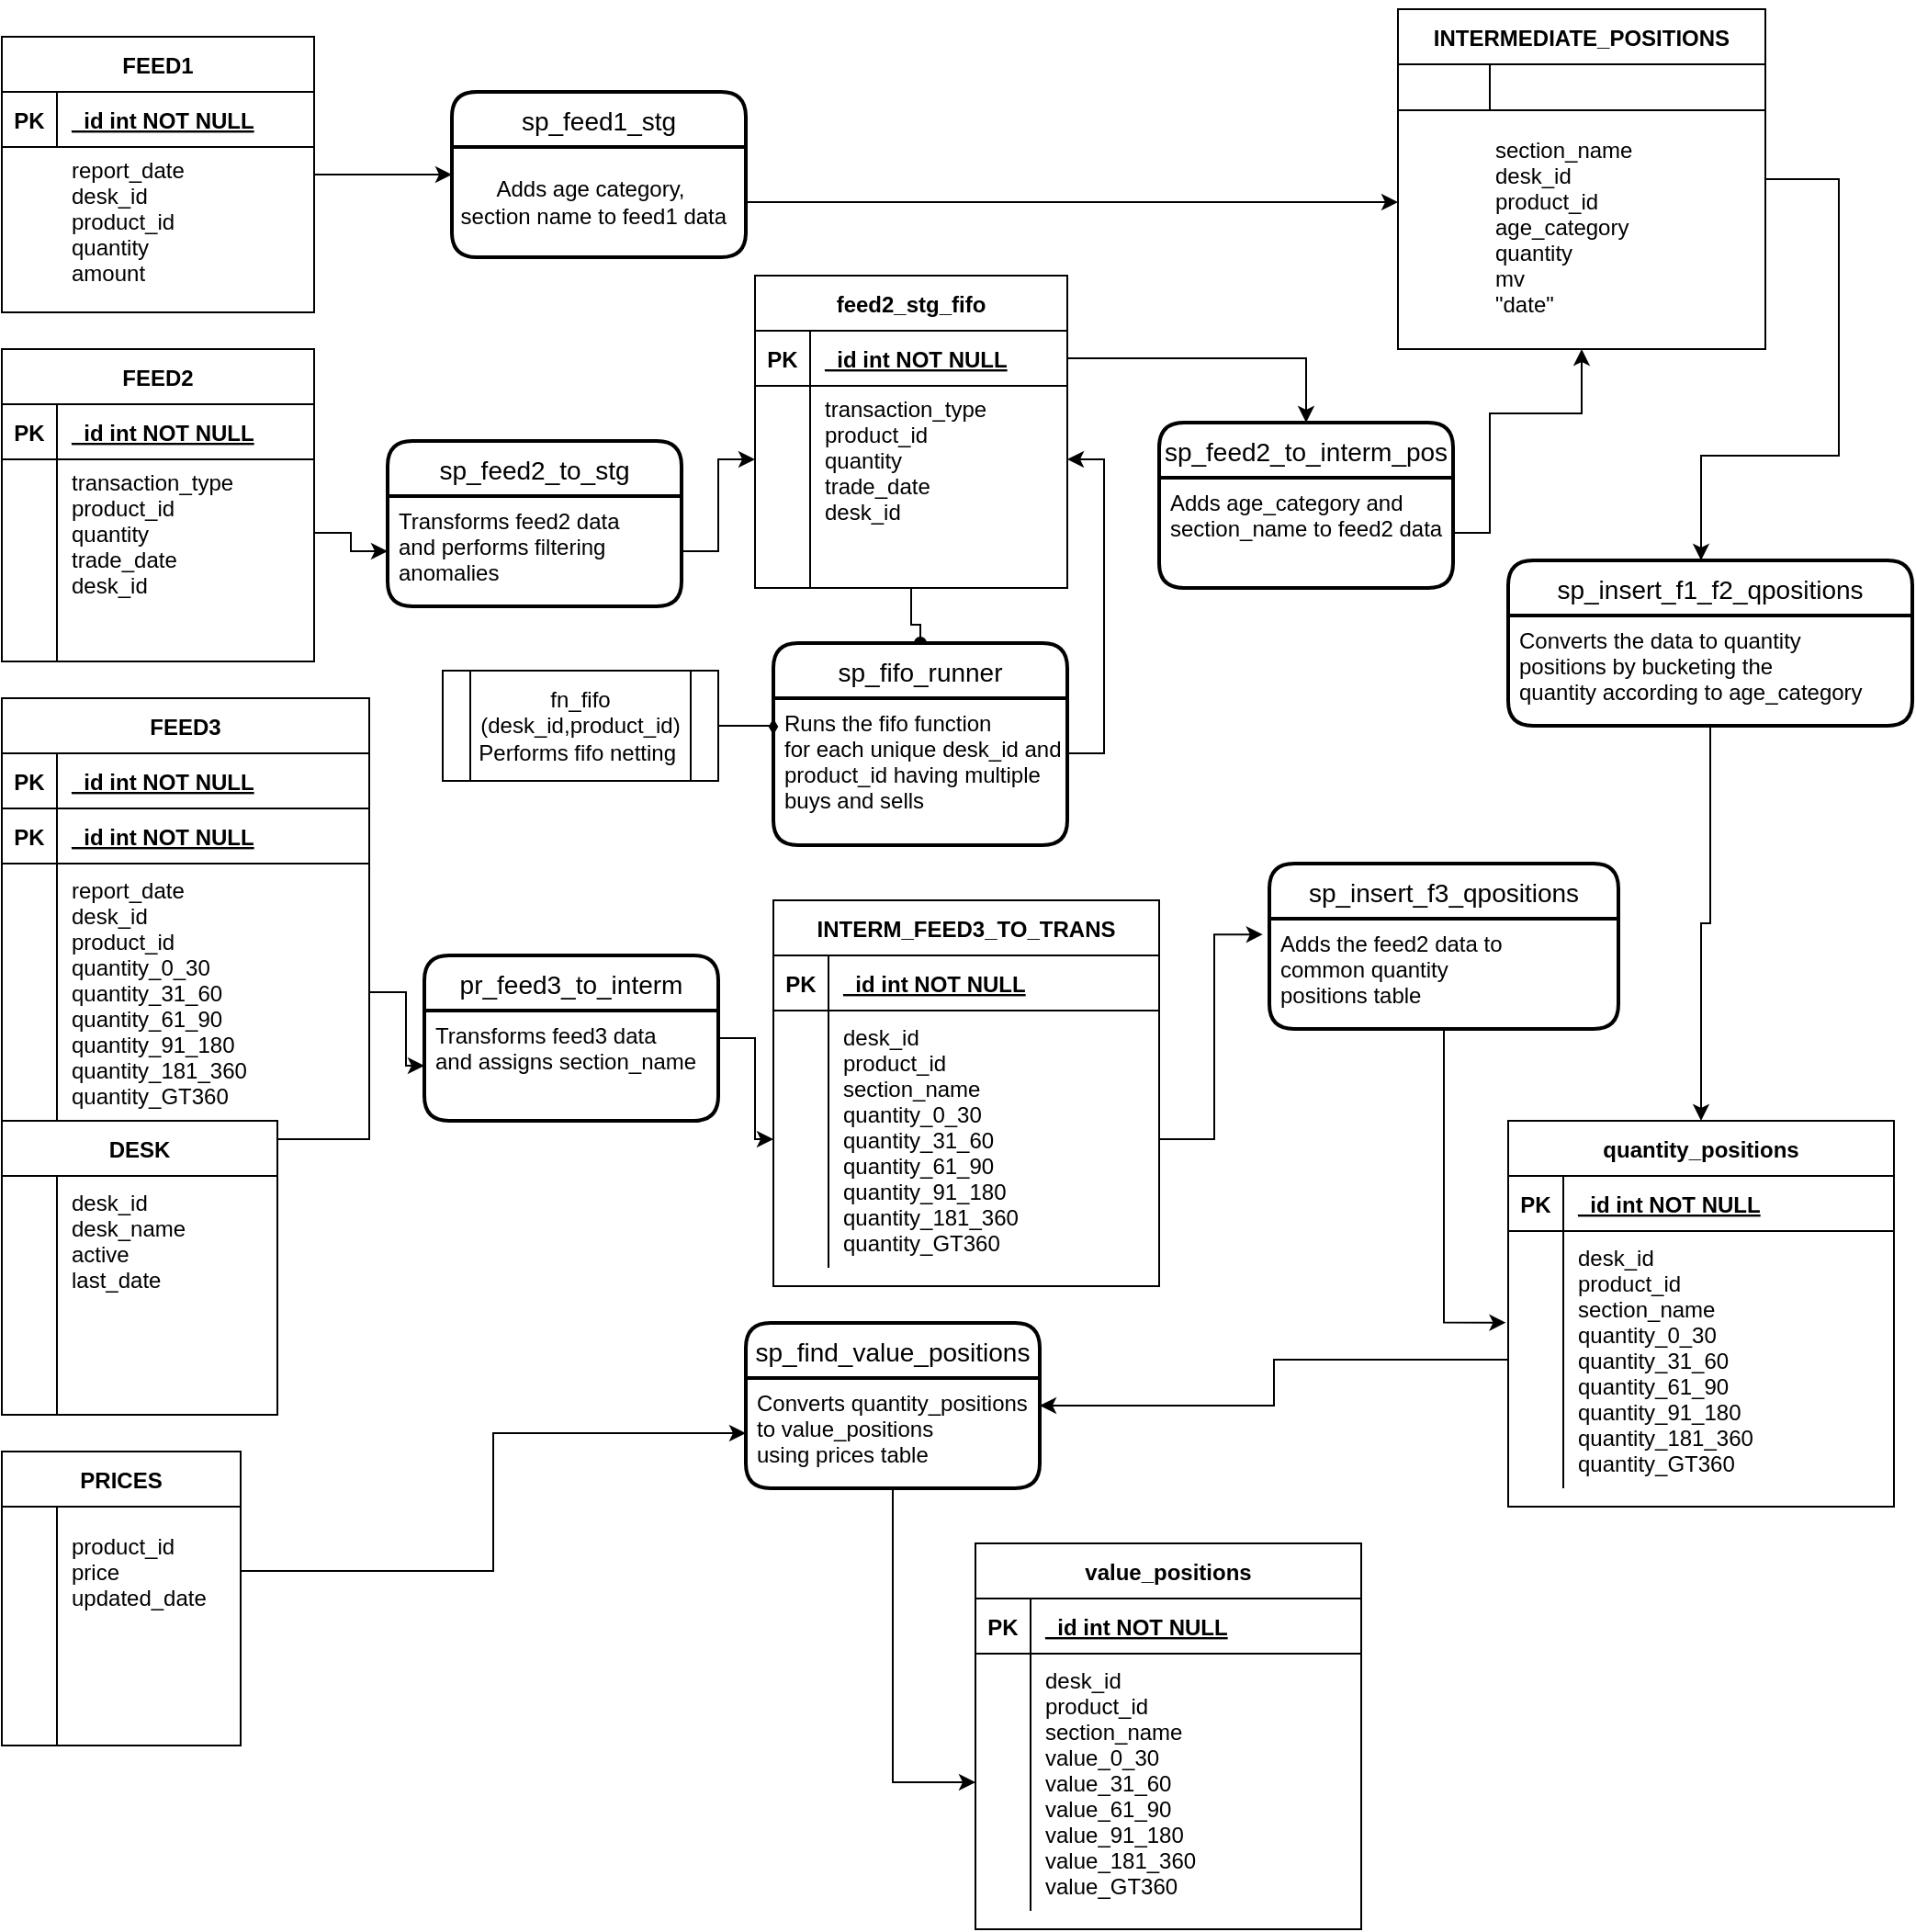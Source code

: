 <mxfile version="13.9.9" type="device"><diagram id="R2lEEEUBdFMjLlhIrx00" name="Page-1"><mxGraphModel dx="2016" dy="964" grid="1" gridSize="10" guides="1" tooltips="1" connect="1" arrows="1" fold="1" page="1" pageScale="1" pageWidth="850" pageHeight="1100" math="0" shadow="0" extFonts="Permanent Marker^https://fonts.googleapis.com/css?family=Permanent+Marker"><root><mxCell id="0"/><mxCell id="1" parent="0"/><mxCell id="C-vyLk0tnHw3VtMMgP7b-2" value="FEED2" style="shape=table;startSize=30;container=1;collapsible=1;childLayout=tableLayout;fixedRows=1;rowLines=0;fontStyle=1;align=center;resizeLast=1;" parent="1" vertex="1"><mxGeometry x="20" y="190" width="170" height="170" as="geometry"/></mxCell><mxCell id="C-vyLk0tnHw3VtMMgP7b-3" value="" style="shape=partialRectangle;collapsible=0;dropTarget=0;pointerEvents=0;fillColor=none;points=[[0,0.5],[1,0.5]];portConstraint=eastwest;top=0;left=0;right=0;bottom=1;" parent="C-vyLk0tnHw3VtMMgP7b-2" vertex="1"><mxGeometry y="30" width="170" height="30" as="geometry"/></mxCell><mxCell id="C-vyLk0tnHw3VtMMgP7b-4" value="PK" style="shape=partialRectangle;overflow=hidden;connectable=0;fillColor=none;top=0;left=0;bottom=0;right=0;fontStyle=1;" parent="C-vyLk0tnHw3VtMMgP7b-3" vertex="1"><mxGeometry width="30" height="30" as="geometry"/></mxCell><mxCell id="C-vyLk0tnHw3VtMMgP7b-5" value="_id int NOT NULL " style="shape=partialRectangle;overflow=hidden;connectable=0;fillColor=none;top=0;left=0;bottom=0;right=0;align=left;spacingLeft=6;fontStyle=5;" parent="C-vyLk0tnHw3VtMMgP7b-3" vertex="1"><mxGeometry x="30" width="140" height="30" as="geometry"/></mxCell><mxCell id="C-vyLk0tnHw3VtMMgP7b-6" value="" style="shape=partialRectangle;collapsible=0;dropTarget=0;pointerEvents=0;fillColor=none;points=[[0,0.5],[1,0.5]];portConstraint=eastwest;top=0;left=0;right=0;bottom=0;" parent="C-vyLk0tnHw3VtMMgP7b-2" vertex="1"><mxGeometry y="60" width="170" height="80" as="geometry"/></mxCell><mxCell id="C-vyLk0tnHw3VtMMgP7b-7" value="" style="shape=partialRectangle;overflow=hidden;connectable=0;fillColor=none;top=0;left=0;bottom=0;right=0;" parent="C-vyLk0tnHw3VtMMgP7b-6" vertex="1"><mxGeometry width="30" height="80" as="geometry"/></mxCell><mxCell id="C-vyLk0tnHw3VtMMgP7b-8" value="transaction_type&#10;product_id&#10;quantity&#10;trade_date&#10;desk_id" style="shape=partialRectangle;overflow=hidden;connectable=0;fillColor=none;top=0;left=0;bottom=0;right=0;align=left;spacingLeft=6;" parent="C-vyLk0tnHw3VtMMgP7b-6" vertex="1"><mxGeometry x="30" width="140" height="80" as="geometry"/></mxCell><mxCell id="C-vyLk0tnHw3VtMMgP7b-9" value="" style="shape=partialRectangle;collapsible=0;dropTarget=0;pointerEvents=0;fillColor=none;points=[[0,0.5],[1,0.5]];portConstraint=eastwest;top=0;left=0;right=0;bottom=0;" parent="C-vyLk0tnHw3VtMMgP7b-2" vertex="1"><mxGeometry y="140" width="170" height="30" as="geometry"/></mxCell><mxCell id="C-vyLk0tnHw3VtMMgP7b-10" value="" style="shape=partialRectangle;overflow=hidden;connectable=0;fillColor=none;top=0;left=0;bottom=0;right=0;" parent="C-vyLk0tnHw3VtMMgP7b-9" vertex="1"><mxGeometry width="30" height="30" as="geometry"/></mxCell><mxCell id="C-vyLk0tnHw3VtMMgP7b-11" value="" style="shape=partialRectangle;overflow=hidden;connectable=0;fillColor=none;top=0;left=0;bottom=0;right=0;align=left;spacingLeft=6;" parent="C-vyLk0tnHw3VtMMgP7b-9" vertex="1"><mxGeometry x="30" width="140" height="30" as="geometry"/></mxCell><mxCell id="C-vyLk0tnHw3VtMMgP7b-13" value="FEED3" style="shape=table;startSize=30;container=1;collapsible=1;childLayout=tableLayout;fixedRows=1;rowLines=0;fontStyle=1;align=center;resizeLast=1;" parent="1" vertex="1"><mxGeometry x="20" y="380" width="200" height="240" as="geometry"/></mxCell><mxCell id="J7aIdQ5cA8ZP-vuFUZke-1" value="" style="shape=partialRectangle;collapsible=0;dropTarget=0;pointerEvents=0;fillColor=none;points=[[0,0.5],[1,0.5]];portConstraint=eastwest;top=0;left=0;right=0;bottom=1;" parent="C-vyLk0tnHw3VtMMgP7b-13" vertex="1"><mxGeometry y="30" width="200" height="30" as="geometry"/></mxCell><mxCell id="J7aIdQ5cA8ZP-vuFUZke-2" value="PK" style="shape=partialRectangle;overflow=hidden;connectable=0;fillColor=none;top=0;left=0;bottom=0;right=0;fontStyle=1;" parent="J7aIdQ5cA8ZP-vuFUZke-1" vertex="1"><mxGeometry width="30" height="30" as="geometry"><mxRectangle width="30" height="30" as="alternateBounds"/></mxGeometry></mxCell><mxCell id="J7aIdQ5cA8ZP-vuFUZke-3" value="_id int NOT NULL " style="shape=partialRectangle;overflow=hidden;connectable=0;fillColor=none;top=0;left=0;bottom=0;right=0;align=left;spacingLeft=6;fontStyle=5;" parent="J7aIdQ5cA8ZP-vuFUZke-1" vertex="1"><mxGeometry x="30" width="170" height="30" as="geometry"><mxRectangle width="170" height="30" as="alternateBounds"/></mxGeometry></mxCell><mxCell id="C-vyLk0tnHw3VtMMgP7b-14" value="" style="shape=partialRectangle;collapsible=0;dropTarget=0;pointerEvents=0;fillColor=none;points=[[0,0.5],[1,0.5]];portConstraint=eastwest;top=0;left=0;right=0;bottom=1;" parent="C-vyLk0tnHw3VtMMgP7b-13" vertex="1"><mxGeometry y="60" width="200" height="30" as="geometry"/></mxCell><mxCell id="C-vyLk0tnHw3VtMMgP7b-15" value="PK" style="shape=partialRectangle;overflow=hidden;connectable=0;fillColor=none;top=0;left=0;bottom=0;right=0;fontStyle=1;" parent="C-vyLk0tnHw3VtMMgP7b-14" vertex="1"><mxGeometry width="30" height="30" as="geometry"><mxRectangle width="30" height="30" as="alternateBounds"/></mxGeometry></mxCell><mxCell id="C-vyLk0tnHw3VtMMgP7b-16" value="_id int NOT NULL " style="shape=partialRectangle;overflow=hidden;connectable=0;fillColor=none;top=0;left=0;bottom=0;right=0;align=left;spacingLeft=6;fontStyle=5;" parent="C-vyLk0tnHw3VtMMgP7b-14" vertex="1"><mxGeometry x="30" width="170" height="30" as="geometry"><mxRectangle width="170" height="30" as="alternateBounds"/></mxGeometry></mxCell><mxCell id="C-vyLk0tnHw3VtMMgP7b-20" value="" style="shape=partialRectangle;collapsible=0;dropTarget=0;pointerEvents=0;fillColor=none;points=[[0,0.5],[1,0.5]];portConstraint=eastwest;top=0;left=0;right=0;bottom=0;" parent="C-vyLk0tnHw3VtMMgP7b-13" vertex="1"><mxGeometry y="90" width="200" height="140" as="geometry"/></mxCell><mxCell id="C-vyLk0tnHw3VtMMgP7b-21" value="" style="shape=partialRectangle;overflow=hidden;connectable=0;fillColor=none;top=0;left=0;bottom=0;right=0;" parent="C-vyLk0tnHw3VtMMgP7b-20" vertex="1"><mxGeometry width="30" height="140" as="geometry"><mxRectangle width="30" height="140" as="alternateBounds"/></mxGeometry></mxCell><mxCell id="C-vyLk0tnHw3VtMMgP7b-22" value="report_date&#10;desk_id&#10;product_id&#10;quantity_0_30&#10;quantity_31_60&#10;quantity_61_90&#10;quantity_91_180&#10;quantity_181_360&#10;quantity_GT360" style="shape=partialRectangle;overflow=hidden;connectable=0;fillColor=none;top=0;left=0;bottom=0;right=0;align=left;spacingLeft=6;" parent="C-vyLk0tnHw3VtMMgP7b-20" vertex="1"><mxGeometry x="30" width="170" height="140" as="geometry"><mxRectangle width="170" height="140" as="alternateBounds"/></mxGeometry></mxCell><mxCell id="gbZbBAsgMMaGN-xjofeZ-3" value="DESK" style="shape=table;startSize=30;container=1;collapsible=1;childLayout=tableLayout;fixedRows=1;rowLines=0;fontStyle=1;align=center;resizeLast=1;" parent="1" vertex="1"><mxGeometry x="20" y="610" width="150" height="160" as="geometry"/></mxCell><mxCell id="gbZbBAsgMMaGN-xjofeZ-7" value="" style="shape=partialRectangle;collapsible=0;dropTarget=0;pointerEvents=0;fillColor=none;top=0;left=0;bottom=0;right=0;points=[[0,0.5],[1,0.5]];portConstraint=eastwest;" parent="gbZbBAsgMMaGN-xjofeZ-3" vertex="1"><mxGeometry y="30" width="150" height="70" as="geometry"/></mxCell><mxCell id="gbZbBAsgMMaGN-xjofeZ-8" value="" style="shape=partialRectangle;connectable=0;fillColor=none;top=0;left=0;bottom=0;right=0;editable=1;overflow=hidden;" parent="gbZbBAsgMMaGN-xjofeZ-7" vertex="1"><mxGeometry width="30" height="70" as="geometry"/></mxCell><mxCell id="gbZbBAsgMMaGN-xjofeZ-9" value="desk_id&#10;desk_name&#10;active&#10;last_date" style="shape=partialRectangle;connectable=0;fillColor=none;top=0;left=0;bottom=0;right=0;align=left;spacingLeft=6;overflow=hidden;" parent="gbZbBAsgMMaGN-xjofeZ-7" vertex="1"><mxGeometry x="30" width="120" height="70" as="geometry"/></mxCell><mxCell id="gbZbBAsgMMaGN-xjofeZ-10" value="" style="shape=partialRectangle;collapsible=0;dropTarget=0;pointerEvents=0;fillColor=none;top=0;left=0;bottom=0;right=0;points=[[0,0.5],[1,0.5]];portConstraint=eastwest;" parent="gbZbBAsgMMaGN-xjofeZ-3" vertex="1"><mxGeometry y="100" width="150" height="30" as="geometry"/></mxCell><mxCell id="gbZbBAsgMMaGN-xjofeZ-11" value="" style="shape=partialRectangle;connectable=0;fillColor=none;top=0;left=0;bottom=0;right=0;editable=1;overflow=hidden;" parent="gbZbBAsgMMaGN-xjofeZ-10" vertex="1"><mxGeometry width="30" height="30" as="geometry"/></mxCell><mxCell id="gbZbBAsgMMaGN-xjofeZ-12" value="" style="shape=partialRectangle;connectable=0;fillColor=none;top=0;left=0;bottom=0;right=0;align=left;spacingLeft=6;overflow=hidden;" parent="gbZbBAsgMMaGN-xjofeZ-10" vertex="1"><mxGeometry x="30" width="120" height="30" as="geometry"/></mxCell><mxCell id="gbZbBAsgMMaGN-xjofeZ-13" value="" style="shape=partialRectangle;collapsible=0;dropTarget=0;pointerEvents=0;fillColor=none;top=0;left=0;bottom=0;right=0;points=[[0,0.5],[1,0.5]];portConstraint=eastwest;" parent="gbZbBAsgMMaGN-xjofeZ-3" vertex="1"><mxGeometry y="130" width="150" height="30" as="geometry"/></mxCell><mxCell id="gbZbBAsgMMaGN-xjofeZ-14" value="" style="shape=partialRectangle;connectable=0;fillColor=none;top=0;left=0;bottom=0;right=0;editable=1;overflow=hidden;" parent="gbZbBAsgMMaGN-xjofeZ-13" vertex="1"><mxGeometry width="30" height="30" as="geometry"/></mxCell><mxCell id="gbZbBAsgMMaGN-xjofeZ-15" value="" style="shape=partialRectangle;connectable=0;fillColor=none;top=0;left=0;bottom=0;right=0;align=left;spacingLeft=6;overflow=hidden;" parent="gbZbBAsgMMaGN-xjofeZ-13" vertex="1"><mxGeometry x="30" width="120" height="30" as="geometry"/></mxCell><mxCell id="gbZbBAsgMMaGN-xjofeZ-16" value="PRICES" style="shape=table;startSize=30;container=1;collapsible=1;childLayout=tableLayout;fixedRows=1;rowLines=0;fontStyle=1;align=center;resizeLast=1;" parent="1" vertex="1"><mxGeometry x="20" y="790" width="130" height="160" as="geometry"/></mxCell><mxCell id="gbZbBAsgMMaGN-xjofeZ-17" value="" style="shape=partialRectangle;collapsible=0;dropTarget=0;pointerEvents=0;fillColor=none;top=0;left=0;bottom=0;right=0;points=[[0,0.5],[1,0.5]];portConstraint=eastwest;" parent="gbZbBAsgMMaGN-xjofeZ-16" vertex="1"><mxGeometry y="30" width="130" height="70" as="geometry"/></mxCell><mxCell id="gbZbBAsgMMaGN-xjofeZ-18" value="" style="shape=partialRectangle;connectable=0;fillColor=none;top=0;left=0;bottom=0;right=0;editable=1;overflow=hidden;" parent="gbZbBAsgMMaGN-xjofeZ-17" vertex="1"><mxGeometry width="30" height="70" as="geometry"/></mxCell><mxCell id="gbZbBAsgMMaGN-xjofeZ-19" value="product_id&#10;price&#10;updated_date" style="shape=partialRectangle;connectable=0;fillColor=none;top=0;left=0;bottom=0;right=0;align=left;spacingLeft=6;overflow=hidden;" parent="gbZbBAsgMMaGN-xjofeZ-17" vertex="1"><mxGeometry x="30" width="100" height="70" as="geometry"/></mxCell><mxCell id="gbZbBAsgMMaGN-xjofeZ-20" value="" style="shape=partialRectangle;collapsible=0;dropTarget=0;pointerEvents=0;fillColor=none;top=0;left=0;bottom=0;right=0;points=[[0,0.5],[1,0.5]];portConstraint=eastwest;" parent="gbZbBAsgMMaGN-xjofeZ-16" vertex="1"><mxGeometry y="100" width="130" height="30" as="geometry"/></mxCell><mxCell id="gbZbBAsgMMaGN-xjofeZ-21" value="" style="shape=partialRectangle;connectable=0;fillColor=none;top=0;left=0;bottom=0;right=0;editable=1;overflow=hidden;" parent="gbZbBAsgMMaGN-xjofeZ-20" vertex="1"><mxGeometry width="30" height="30" as="geometry"/></mxCell><mxCell id="gbZbBAsgMMaGN-xjofeZ-22" value="" style="shape=partialRectangle;connectable=0;fillColor=none;top=0;left=0;bottom=0;right=0;align=left;spacingLeft=6;overflow=hidden;" parent="gbZbBAsgMMaGN-xjofeZ-20" vertex="1"><mxGeometry x="30" width="100" height="30" as="geometry"/></mxCell><mxCell id="gbZbBAsgMMaGN-xjofeZ-23" value="" style="shape=partialRectangle;collapsible=0;dropTarget=0;pointerEvents=0;fillColor=none;top=0;left=0;bottom=0;right=0;points=[[0,0.5],[1,0.5]];portConstraint=eastwest;" parent="gbZbBAsgMMaGN-xjofeZ-16" vertex="1"><mxGeometry y="130" width="130" height="30" as="geometry"/></mxCell><mxCell id="gbZbBAsgMMaGN-xjofeZ-24" value="" style="shape=partialRectangle;connectable=0;fillColor=none;top=0;left=0;bottom=0;right=0;editable=1;overflow=hidden;" parent="gbZbBAsgMMaGN-xjofeZ-23" vertex="1"><mxGeometry width="30" height="30" as="geometry"/></mxCell><mxCell id="gbZbBAsgMMaGN-xjofeZ-25" value="" style="shape=partialRectangle;connectable=0;fillColor=none;top=0;left=0;bottom=0;right=0;align=left;spacingLeft=6;overflow=hidden;" parent="gbZbBAsgMMaGN-xjofeZ-23" vertex="1"><mxGeometry x="30" width="100" height="30" as="geometry"/></mxCell><mxCell id="gbZbBAsgMMaGN-xjofeZ-76" value="" style="group" parent="1" vertex="1" connectable="0"><mxGeometry x="20" y="20" width="170" height="150" as="geometry"/></mxCell><mxCell id="C-vyLk0tnHw3VtMMgP7b-23" value="FEED1" style="shape=table;startSize=30;container=1;collapsible=1;childLayout=tableLayout;fixedRows=1;rowLines=0;fontStyle=1;align=center;resizeLast=1;" parent="gbZbBAsgMMaGN-xjofeZ-76" vertex="1"><mxGeometry width="170" height="150" as="geometry"/></mxCell><mxCell id="C-vyLk0tnHw3VtMMgP7b-24" value="" style="shape=partialRectangle;collapsible=0;dropTarget=0;pointerEvents=0;fillColor=none;points=[[0,0.5],[1,0.5]];portConstraint=eastwest;top=0;left=0;right=0;bottom=1;" parent="C-vyLk0tnHw3VtMMgP7b-23" vertex="1"><mxGeometry y="30" width="170" height="30" as="geometry"/></mxCell><mxCell id="C-vyLk0tnHw3VtMMgP7b-25" value="PK" style="shape=partialRectangle;overflow=hidden;connectable=0;fillColor=none;top=0;left=0;bottom=0;right=0;fontStyle=1;" parent="C-vyLk0tnHw3VtMMgP7b-24" vertex="1"><mxGeometry width="30" height="30" as="geometry"/></mxCell><mxCell id="C-vyLk0tnHw3VtMMgP7b-26" value="_id int NOT NULL " style="shape=partialRectangle;overflow=hidden;connectable=0;fillColor=none;top=0;left=0;bottom=0;right=0;align=left;spacingLeft=6;fontStyle=5;" parent="C-vyLk0tnHw3VtMMgP7b-24" vertex="1"><mxGeometry x="30" width="140" height="30" as="geometry"/></mxCell><mxCell id="gbZbBAsgMMaGN-xjofeZ-1" value="report_date&#10;desk_id&#10;product_id&#10;quantity&#10;amount" style="shape=partialRectangle;overflow=hidden;connectable=0;fillColor=none;top=0;left=0;bottom=0;right=0;align=left;spacingLeft=6;" parent="gbZbBAsgMMaGN-xjofeZ-76" vertex="1"><mxGeometry x="30" y="60" width="140" height="80" as="geometry"/></mxCell><mxCell id="gbZbBAsgMMaGN-xjofeZ-82" value="sp_feed1_stg" style="swimlane;childLayout=stackLayout;horizontal=1;startSize=30;horizontalStack=0;rounded=1;fontSize=14;fontStyle=0;strokeWidth=2;resizeParent=0;resizeLast=1;shadow=0;dashed=0;align=center;fillColor=#FFFFFF;gradientColor=#ffffff;" parent="1" vertex="1"><mxGeometry x="265" y="50" width="160" height="90" as="geometry"/></mxCell><mxCell id="gbZbBAsgMMaGN-xjofeZ-95" style="edgeStyle=orthogonalEdgeStyle;rounded=0;orthogonalLoop=1;jettySize=auto;html=1;entryX=0;entryY=0.5;entryDx=0;entryDy=0;" parent="1" source="gbZbBAsgMMaGN-xjofeZ-90" target="gbZbBAsgMMaGN-xjofeZ-111" edge="1"><mxGeometry relative="1" as="geometry"><mxPoint x="443.382" y="657.647" as="targetPoint"/></mxGeometry></mxCell><mxCell id="gbZbBAsgMMaGN-xjofeZ-90" value="pr_feed3_to_interm" style="swimlane;childLayout=stackLayout;horizontal=1;startSize=30;horizontalStack=0;rounded=1;fontSize=14;fontStyle=0;strokeWidth=2;resizeParent=0;resizeLast=1;shadow=0;dashed=0;align=center;fillColor=#FFFFFF;gradientColor=#ffffff;" parent="1" vertex="1"><mxGeometry x="250" y="520" width="160" height="90" as="geometry"/></mxCell><mxCell id="gbZbBAsgMMaGN-xjofeZ-91" value="Transforms feed3 data &#10;and assigns section_name" style="align=left;strokeColor=none;fillColor=none;spacingLeft=4;fontSize=12;verticalAlign=top;resizable=0;rotatable=0;part=1;" parent="gbZbBAsgMMaGN-xjofeZ-90" vertex="1"><mxGeometry y="30" width="160" height="60" as="geometry"/></mxCell><mxCell id="gbZbBAsgMMaGN-xjofeZ-94" style="edgeStyle=orthogonalEdgeStyle;rounded=0;orthogonalLoop=1;jettySize=auto;html=1;entryX=0;entryY=0.5;entryDx=0;entryDy=0;" parent="1" source="C-vyLk0tnHw3VtMMgP7b-20" target="gbZbBAsgMMaGN-xjofeZ-91" edge="1"><mxGeometry relative="1" as="geometry"/></mxCell><mxCell id="gbZbBAsgMMaGN-xjofeZ-107" value="INTERM_FEED3_TO_TRANS" style="shape=table;startSize=30;container=1;collapsible=1;childLayout=tableLayout;fixedRows=1;rowLines=0;fontStyle=1;align=center;resizeLast=1;" parent="1" vertex="1"><mxGeometry x="440" y="490" width="210" height="210" as="geometry"/></mxCell><mxCell id="gbZbBAsgMMaGN-xjofeZ-108" value="" style="shape=partialRectangle;collapsible=0;dropTarget=0;pointerEvents=0;fillColor=none;points=[[0,0.5],[1,0.5]];portConstraint=eastwest;top=0;left=0;right=0;bottom=1;" parent="gbZbBAsgMMaGN-xjofeZ-107" vertex="1"><mxGeometry y="30" width="210" height="30" as="geometry"/></mxCell><mxCell id="gbZbBAsgMMaGN-xjofeZ-109" value="PK" style="shape=partialRectangle;overflow=hidden;connectable=0;fillColor=none;top=0;left=0;bottom=0;right=0;fontStyle=1;" parent="gbZbBAsgMMaGN-xjofeZ-108" vertex="1"><mxGeometry width="30" height="30" as="geometry"><mxRectangle width="30" height="30" as="alternateBounds"/></mxGeometry></mxCell><mxCell id="gbZbBAsgMMaGN-xjofeZ-110" value="_id int NOT NULL " style="shape=partialRectangle;overflow=hidden;connectable=0;fillColor=none;top=0;left=0;bottom=0;right=0;align=left;spacingLeft=6;fontStyle=5;" parent="gbZbBAsgMMaGN-xjofeZ-108" vertex="1"><mxGeometry x="30" width="180" height="30" as="geometry"><mxRectangle width="180" height="30" as="alternateBounds"/></mxGeometry></mxCell><mxCell id="gbZbBAsgMMaGN-xjofeZ-111" value="" style="shape=partialRectangle;collapsible=0;dropTarget=0;pointerEvents=0;fillColor=none;points=[[0,0.5],[1,0.5]];portConstraint=eastwest;top=0;left=0;right=0;bottom=0;" parent="gbZbBAsgMMaGN-xjofeZ-107" vertex="1"><mxGeometry y="60" width="210" height="140" as="geometry"/></mxCell><mxCell id="gbZbBAsgMMaGN-xjofeZ-112" value="" style="shape=partialRectangle;overflow=hidden;connectable=0;fillColor=none;top=0;left=0;bottom=0;right=0;" parent="gbZbBAsgMMaGN-xjofeZ-111" vertex="1"><mxGeometry width="30" height="140" as="geometry"><mxRectangle width="30" height="140" as="alternateBounds"/></mxGeometry></mxCell><mxCell id="gbZbBAsgMMaGN-xjofeZ-113" value="desk_id&#10;product_id&#10;section_name&#10;quantity_0_30&#10;quantity_31_60&#10;quantity_61_90&#10;quantity_91_180&#10;quantity_181_360&#10;quantity_GT360" style="shape=partialRectangle;overflow=hidden;connectable=0;fillColor=none;top=0;left=0;bottom=0;right=0;align=left;spacingLeft=6;" parent="gbZbBAsgMMaGN-xjofeZ-111" vertex="1"><mxGeometry x="30" width="180" height="140" as="geometry"><mxRectangle width="180" height="140" as="alternateBounds"/></mxGeometry></mxCell><mxCell id="gbZbBAsgMMaGN-xjofeZ-114" style="edgeStyle=orthogonalEdgeStyle;rounded=0;orthogonalLoop=1;jettySize=auto;html=1;entryX=0;entryY=0.25;entryDx=0;entryDy=0;" parent="1" source="C-vyLk0tnHw3VtMMgP7b-23" edge="1"><mxGeometry relative="1" as="geometry"><mxPoint x="265" y="95" as="targetPoint"/></mxGeometry></mxCell><mxCell id="gbZbBAsgMMaGN-xjofeZ-116" value="" style="group" parent="1" vertex="1" connectable="0"><mxGeometry x="775" width="210" height="210" as="geometry"/></mxCell><mxCell id="gbZbBAsgMMaGN-xjofeZ-75" value="" style="group" parent="gbZbBAsgMMaGN-xjofeZ-116" vertex="1" connectable="0"><mxGeometry x="10" y="2.8" width="200" height="207.2" as="geometry"/></mxCell><mxCell id="gbZbBAsgMMaGN-xjofeZ-61" value="section_name &#10; desk_id  &#10; product_id &#10; age_category &#10; quantity &#10; mv &#10; &quot;date&quot;" style="shape=partialRectangle;overflow=hidden;connectable=0;fillColor=none;top=0;left=0;bottom=0;right=0;align=left;spacingLeft=6;" parent="gbZbBAsgMMaGN-xjofeZ-75" vertex="1"><mxGeometry x="39.999" y="58.8" width="152.381" height="123.2" as="geometry"/></mxCell><mxCell id="gbZbBAsgMMaGN-xjofeZ-178" value="sp_feed2_to_stg" style="swimlane;childLayout=stackLayout;horizontal=1;startSize=30;horizontalStack=0;rounded=1;fontSize=14;fontStyle=0;strokeWidth=2;resizeParent=0;resizeLast=1;shadow=0;dashed=0;align=center;fillColor=#FFFFFF;gradientColor=#ffffff;" parent="1" vertex="1"><mxGeometry x="230" y="240" width="160" height="90" as="geometry"/></mxCell><mxCell id="gbZbBAsgMMaGN-xjofeZ-179" value="Transforms feed2 data &#10;and performs filtering &#10;anomalies" style="align=left;strokeColor=none;fillColor=none;spacingLeft=4;fontSize=12;verticalAlign=top;resizable=0;rotatable=0;part=1;" parent="gbZbBAsgMMaGN-xjofeZ-178" vertex="1"><mxGeometry y="30" width="160" height="60" as="geometry"/></mxCell><mxCell id="NHR2_1bP5ERMk12ccRkd-1" style="edgeStyle=orthogonalEdgeStyle;rounded=0;orthogonalLoop=1;jettySize=auto;html=1;" parent="1" source="C-vyLk0tnHw3VtMMgP7b-6" target="gbZbBAsgMMaGN-xjofeZ-179" edge="1"><mxGeometry relative="1" as="geometry"/></mxCell><mxCell id="NHR2_1bP5ERMk12ccRkd-21" style="edgeStyle=orthogonalEdgeStyle;rounded=0;orthogonalLoop=1;jettySize=auto;html=1;endArrow=oval;endFill=1;" parent="1" source="NHR2_1bP5ERMk12ccRkd-2" target="NHR2_1bP5ERMk12ccRkd-16" edge="1"><mxGeometry relative="1" as="geometry"/></mxCell><mxCell id="NHR2_1bP5ERMk12ccRkd-2" value="feed2_stg_fifo" style="shape=table;startSize=30;container=1;collapsible=1;childLayout=tableLayout;fixedRows=1;rowLines=0;fontStyle=1;align=center;resizeLast=1;" parent="1" vertex="1"><mxGeometry x="430" y="150" width="170" height="170" as="geometry"/></mxCell><mxCell id="NHR2_1bP5ERMk12ccRkd-3" value="" style="shape=partialRectangle;collapsible=0;dropTarget=0;pointerEvents=0;fillColor=none;points=[[0,0.5],[1,0.5]];portConstraint=eastwest;top=0;left=0;right=0;bottom=1;" parent="NHR2_1bP5ERMk12ccRkd-2" vertex="1"><mxGeometry y="30" width="170" height="30" as="geometry"/></mxCell><mxCell id="NHR2_1bP5ERMk12ccRkd-4" value="PK" style="shape=partialRectangle;overflow=hidden;connectable=0;fillColor=none;top=0;left=0;bottom=0;right=0;fontStyle=1;" parent="NHR2_1bP5ERMk12ccRkd-3" vertex="1"><mxGeometry width="30" height="30" as="geometry"><mxRectangle width="30" height="30" as="alternateBounds"/></mxGeometry></mxCell><mxCell id="NHR2_1bP5ERMk12ccRkd-5" value="_id int NOT NULL " style="shape=partialRectangle;overflow=hidden;connectable=0;fillColor=none;top=0;left=0;bottom=0;right=0;align=left;spacingLeft=6;fontStyle=5;" parent="NHR2_1bP5ERMk12ccRkd-3" vertex="1"><mxGeometry x="30" width="140" height="30" as="geometry"><mxRectangle width="140" height="30" as="alternateBounds"/></mxGeometry></mxCell><mxCell id="NHR2_1bP5ERMk12ccRkd-6" value="" style="shape=partialRectangle;collapsible=0;dropTarget=0;pointerEvents=0;fillColor=none;points=[[0,0.5],[1,0.5]];portConstraint=eastwest;top=0;left=0;right=0;bottom=0;" parent="NHR2_1bP5ERMk12ccRkd-2" vertex="1"><mxGeometry y="60" width="170" height="80" as="geometry"/></mxCell><mxCell id="NHR2_1bP5ERMk12ccRkd-7" value="" style="shape=partialRectangle;overflow=hidden;connectable=0;fillColor=none;top=0;left=0;bottom=0;right=0;" parent="NHR2_1bP5ERMk12ccRkd-6" vertex="1"><mxGeometry width="30" height="80" as="geometry"><mxRectangle width="30" height="80" as="alternateBounds"/></mxGeometry></mxCell><mxCell id="NHR2_1bP5ERMk12ccRkd-8" value="transaction_type&#10;product_id&#10;quantity&#10;trade_date&#10;desk_id" style="shape=partialRectangle;overflow=hidden;connectable=0;fillColor=none;top=0;left=0;bottom=0;right=0;align=left;spacingLeft=6;" parent="NHR2_1bP5ERMk12ccRkd-6" vertex="1"><mxGeometry x="30" width="140" height="80" as="geometry"><mxRectangle width="140" height="80" as="alternateBounds"/></mxGeometry></mxCell><mxCell id="NHR2_1bP5ERMk12ccRkd-9" value="" style="shape=partialRectangle;collapsible=0;dropTarget=0;pointerEvents=0;fillColor=none;points=[[0,0.5],[1,0.5]];portConstraint=eastwest;top=0;left=0;right=0;bottom=0;" parent="NHR2_1bP5ERMk12ccRkd-2" vertex="1"><mxGeometry y="140" width="170" height="30" as="geometry"/></mxCell><mxCell id="NHR2_1bP5ERMk12ccRkd-10" value="" style="shape=partialRectangle;overflow=hidden;connectable=0;fillColor=none;top=0;left=0;bottom=0;right=0;" parent="NHR2_1bP5ERMk12ccRkd-9" vertex="1"><mxGeometry width="30" height="30" as="geometry"><mxRectangle width="30" height="30" as="alternateBounds"/></mxGeometry></mxCell><mxCell id="NHR2_1bP5ERMk12ccRkd-11" value="" style="shape=partialRectangle;overflow=hidden;connectable=0;fillColor=none;top=0;left=0;bottom=0;right=0;align=left;spacingLeft=6;" parent="NHR2_1bP5ERMk12ccRkd-9" vertex="1"><mxGeometry x="30" width="140" height="30" as="geometry"><mxRectangle width="140" height="30" as="alternateBounds"/></mxGeometry></mxCell><mxCell id="NHR2_1bP5ERMk12ccRkd-13" style="edgeStyle=orthogonalEdgeStyle;rounded=0;orthogonalLoop=1;jettySize=auto;html=1;" parent="1" source="gbZbBAsgMMaGN-xjofeZ-179" target="NHR2_1bP5ERMk12ccRkd-6" edge="1"><mxGeometry relative="1" as="geometry"/></mxCell><mxCell id="NHR2_1bP5ERMk12ccRkd-39" style="edgeStyle=orthogonalEdgeStyle;rounded=0;orthogonalLoop=1;jettySize=auto;html=1;" parent="1" source="gbZbBAsgMMaGN-xjofeZ-56" target="NHR2_1bP5ERMk12ccRkd-37" edge="1"><mxGeometry relative="1" as="geometry"><Array as="points"><mxPoint x="1020" y="98"/><mxPoint x="1020" y="248"/><mxPoint x="945" y="248"/></Array></mxGeometry></mxCell><mxCell id="gbZbBAsgMMaGN-xjofeZ-56" value="INTERMEDIATE_POSITIONS" style="shape=table;startSize=30;container=1;collapsible=1;childLayout=tableLayout;fixedRows=1;rowLines=0;fontStyle=1;align=center;resizeLast=1;" parent="1" vertex="1"><mxGeometry x="780" y="5" width="200" height="185" as="geometry"/></mxCell><mxCell id="gbZbBAsgMMaGN-xjofeZ-57" value="" style="shape=partialRectangle;collapsible=0;dropTarget=0;pointerEvents=0;fillColor=none;points=[[0,0.5],[1,0.5]];portConstraint=eastwest;top=0;left=0;right=0;bottom=1;" parent="gbZbBAsgMMaGN-xjofeZ-56" vertex="1"><mxGeometry y="30" width="200" height="25" as="geometry"/></mxCell><mxCell id="gbZbBAsgMMaGN-xjofeZ-58" value="" style="shape=partialRectangle;overflow=hidden;connectable=0;fillColor=none;top=0;left=0;bottom=0;right=0;fontStyle=1;" parent="gbZbBAsgMMaGN-xjofeZ-57" vertex="1"><mxGeometry width="50" height="25" as="geometry"><mxRectangle width="50" height="25" as="alternateBounds"/></mxGeometry></mxCell><mxCell id="gbZbBAsgMMaGN-xjofeZ-59" value="" style="shape=partialRectangle;overflow=hidden;connectable=0;fillColor=none;top=0;left=0;bottom=0;right=0;align=left;spacingLeft=6;fontStyle=5;" parent="gbZbBAsgMMaGN-xjofeZ-57" vertex="1"><mxGeometry x="50" width="150" height="25" as="geometry"><mxRectangle width="150" height="25" as="alternateBounds"/></mxGeometry></mxCell><mxCell id="NHR2_1bP5ERMk12ccRkd-14" style="edgeStyle=orthogonalEdgeStyle;rounded=0;orthogonalLoop=1;jettySize=auto;html=1;" parent="1" edge="1"><mxGeometry relative="1" as="geometry"><mxPoint x="780" y="110" as="targetPoint"/><mxPoint x="425" y="110" as="sourcePoint"/></mxGeometry></mxCell><mxCell id="NHR2_1bP5ERMk12ccRkd-16" value="sp_fifo_runner" style="swimlane;childLayout=stackLayout;horizontal=1;startSize=30;horizontalStack=0;rounded=1;fontSize=14;fontStyle=0;strokeWidth=2;resizeParent=0;resizeLast=1;shadow=0;dashed=0;align=center;fillColor=#FFFFFF;gradientColor=#ffffff;" parent="1" vertex="1"><mxGeometry x="440" y="350" width="160" height="110" as="geometry"/></mxCell><mxCell id="NHR2_1bP5ERMk12ccRkd-17" value="Runs the fifo function &#10;for each unique desk_id and &#10;product_id having multiple&#10;buys and sells" style="align=left;strokeColor=none;fillColor=none;spacingLeft=4;fontSize=12;verticalAlign=top;resizable=0;rotatable=0;part=1;" parent="NHR2_1bP5ERMk12ccRkd-16" vertex="1"><mxGeometry y="30" width="160" height="80" as="geometry"/></mxCell><mxCell id="NHR2_1bP5ERMk12ccRkd-22" style="edgeStyle=orthogonalEdgeStyle;rounded=0;orthogonalLoop=1;jettySize=auto;html=1;" parent="1" source="NHR2_1bP5ERMk12ccRkd-17" target="NHR2_1bP5ERMk12ccRkd-6" edge="1"><mxGeometry relative="1" as="geometry"><Array as="points"><mxPoint x="620" y="410"/><mxPoint x="620" y="250"/></Array></mxGeometry></mxCell><mxCell id="NHR2_1bP5ERMk12ccRkd-24" style="edgeStyle=orthogonalEdgeStyle;rounded=0;orthogonalLoop=1;jettySize=auto;html=1;exitX=1;exitY=0.5;exitDx=0;exitDy=0;entryX=0;entryY=0.25;entryDx=0;entryDy=0;endArrow=diamondThin;endFill=1;" parent="1" source="NHR2_1bP5ERMk12ccRkd-23" target="NHR2_1bP5ERMk12ccRkd-17" edge="1"><mxGeometry relative="1" as="geometry"/></mxCell><mxCell id="NHR2_1bP5ERMk12ccRkd-23" value="fn_fifo&lt;br style=&quot;--tw-border-spacing-x: 0; --tw-border-spacing-y: 0; --tw-translate-x: 0; --tw-translate-y: 0; --tw-rotate: 0; --tw-skew-x: 0; --tw-skew-y: 0; --tw-scale-x: 1; --tw-scale-y: 1; --tw-pan-x: ; --tw-pan-y: ; --tw-pinch-zoom: ; --tw-scroll-snap-strictness: proximity; --tw-ordinal: ; --tw-slashed-zero: ; --tw-numeric-figure: ; --tw-numeric-spacing: ; --tw-numeric-fraction: ; --tw-ring-inset: ; --tw-ring-offset-width: 0px; --tw-ring-offset-color: #fff; --tw-ring-color: rgb(59 130 246 / 0.5); --tw-ring-offset-shadow: 0 0 #0000; --tw-ring-shadow: 0 0 #0000; --tw-shadow: 0 0 #0000; --tw-shadow-colored: 0 0 #0000; --tw-blur: ; --tw-brightness: ; --tw-contrast: ; --tw-grayscale: ; --tw-hue-rotate: ; --tw-invert: ; --tw-saturate: ; --tw-sepia: ; --tw-drop-shadow: ; --tw-backdrop-blur: ; --tw-backdrop-brightness: ; --tw-backdrop-contrast: ; --tw-backdrop-grayscale: ; --tw-backdrop-hue-rotate: ; --tw-backdrop-invert: ; --tw-backdrop-opacity: ; --tw-backdrop-saturate: ; --tw-backdrop-sepia: ; border-color: var(--border-color);&quot;&gt;(desk_id,product_id)&lt;br&gt;Performs fifo netting&amp;nbsp;" style="shape=process;whiteSpace=wrap;html=1;backgroundOutline=1;" parent="1" vertex="1"><mxGeometry x="260" y="365" width="150" height="60" as="geometry"/></mxCell><mxCell id="NHR2_1bP5ERMk12ccRkd-25" value="sp_feed2_to_interm_pos" style="swimlane;childLayout=stackLayout;horizontal=1;startSize=30;horizontalStack=0;rounded=1;fontSize=14;fontStyle=0;strokeWidth=2;resizeParent=0;resizeLast=1;shadow=0;dashed=0;align=center;fillColor=#FFFFFF;gradientColor=#ffffff;" parent="1" vertex="1"><mxGeometry x="650" y="230" width="160" height="90" as="geometry"/></mxCell><mxCell id="NHR2_1bP5ERMk12ccRkd-26" value="Adds age_category and &#10;section_name to feed2 data" style="align=left;strokeColor=none;fillColor=none;spacingLeft=4;fontSize=12;verticalAlign=top;resizable=0;rotatable=0;part=1;" parent="NHR2_1bP5ERMk12ccRkd-25" vertex="1"><mxGeometry y="30" width="160" height="60" as="geometry"/></mxCell><mxCell id="NHR2_1bP5ERMk12ccRkd-27" style="edgeStyle=orthogonalEdgeStyle;rounded=0;orthogonalLoop=1;jettySize=auto;html=1;entryX=0.5;entryY=0;entryDx=0;entryDy=0;" parent="1" source="NHR2_1bP5ERMk12ccRkd-3" target="NHR2_1bP5ERMk12ccRkd-25" edge="1"><mxGeometry relative="1" as="geometry"/></mxCell><mxCell id="NHR2_1bP5ERMk12ccRkd-28" style="edgeStyle=orthogonalEdgeStyle;rounded=0;orthogonalLoop=1;jettySize=auto;html=1;entryX=0.5;entryY=1;entryDx=0;entryDy=0;" parent="1" source="NHR2_1bP5ERMk12ccRkd-26" target="gbZbBAsgMMaGN-xjofeZ-56" edge="1"><mxGeometry relative="1" as="geometry"><Array as="points"><mxPoint x="830" y="290"/><mxPoint x="830" y="225"/><mxPoint x="880" y="225"/></Array></mxGeometry></mxCell><mxCell id="NHR2_1bP5ERMk12ccRkd-29" value="quantity_positions" style="shape=table;startSize=30;container=1;collapsible=1;childLayout=tableLayout;fixedRows=1;rowLines=0;fontStyle=1;align=center;resizeLast=1;" parent="1" vertex="1"><mxGeometry x="840" y="610" width="210" height="210" as="geometry"/></mxCell><mxCell id="NHR2_1bP5ERMk12ccRkd-30" value="" style="shape=partialRectangle;collapsible=0;dropTarget=0;pointerEvents=0;fillColor=none;points=[[0,0.5],[1,0.5]];portConstraint=eastwest;top=0;left=0;right=0;bottom=1;" parent="NHR2_1bP5ERMk12ccRkd-29" vertex="1"><mxGeometry y="30" width="210" height="30" as="geometry"/></mxCell><mxCell id="NHR2_1bP5ERMk12ccRkd-31" value="PK" style="shape=partialRectangle;overflow=hidden;connectable=0;fillColor=none;top=0;left=0;bottom=0;right=0;fontStyle=1;" parent="NHR2_1bP5ERMk12ccRkd-30" vertex="1"><mxGeometry width="30" height="30" as="geometry"><mxRectangle width="30" height="30" as="alternateBounds"/></mxGeometry></mxCell><mxCell id="NHR2_1bP5ERMk12ccRkd-32" value="_id int NOT NULL " style="shape=partialRectangle;overflow=hidden;connectable=0;fillColor=none;top=0;left=0;bottom=0;right=0;align=left;spacingLeft=6;fontStyle=5;" parent="NHR2_1bP5ERMk12ccRkd-30" vertex="1"><mxGeometry x="30" width="180" height="30" as="geometry"><mxRectangle width="180" height="30" as="alternateBounds"/></mxGeometry></mxCell><mxCell id="NHR2_1bP5ERMk12ccRkd-33" value="" style="shape=partialRectangle;collapsible=0;dropTarget=0;pointerEvents=0;fillColor=none;points=[[0,0.5],[1,0.5]];portConstraint=eastwest;top=0;left=0;right=0;bottom=0;" parent="NHR2_1bP5ERMk12ccRkd-29" vertex="1"><mxGeometry y="60" width="210" height="140" as="geometry"/></mxCell><mxCell id="NHR2_1bP5ERMk12ccRkd-34" value="" style="shape=partialRectangle;overflow=hidden;connectable=0;fillColor=none;top=0;left=0;bottom=0;right=0;" parent="NHR2_1bP5ERMk12ccRkd-33" vertex="1"><mxGeometry width="30" height="140" as="geometry"><mxRectangle width="30" height="140" as="alternateBounds"/></mxGeometry></mxCell><mxCell id="NHR2_1bP5ERMk12ccRkd-35" value="desk_id&#10;product_id&#10;section_name&#10;quantity_0_30&#10;quantity_31_60&#10;quantity_61_90&#10;quantity_91_180&#10;quantity_181_360&#10;quantity_GT360" style="shape=partialRectangle;overflow=hidden;connectable=0;fillColor=none;top=0;left=0;bottom=0;right=0;align=left;spacingLeft=6;" parent="NHR2_1bP5ERMk12ccRkd-33" vertex="1"><mxGeometry x="30" width="180" height="140" as="geometry"><mxRectangle width="180" height="140" as="alternateBounds"/></mxGeometry></mxCell><mxCell id="NHR2_1bP5ERMk12ccRkd-37" value="sp_insert_f1_f2_qpositions" style="swimlane;childLayout=stackLayout;horizontal=1;startSize=30;horizontalStack=0;rounded=1;fontSize=14;fontStyle=0;strokeWidth=2;resizeParent=0;resizeLast=1;shadow=0;dashed=0;align=center;fillColor=#FFFFFF;gradientColor=#ffffff;" parent="1" vertex="1"><mxGeometry x="840" y="305" width="220" height="90" as="geometry"/></mxCell><mxCell id="NHR2_1bP5ERMk12ccRkd-38" value="Converts the data to quantity &#10;positions by bucketing the &#10;quantity according to age_category " style="align=left;strokeColor=none;fillColor=none;spacingLeft=4;fontSize=12;verticalAlign=top;resizable=0;rotatable=0;part=1;" parent="NHR2_1bP5ERMk12ccRkd-37" vertex="1"><mxGeometry y="30" width="220" height="60" as="geometry"/></mxCell><mxCell id="NHR2_1bP5ERMk12ccRkd-40" style="edgeStyle=orthogonalEdgeStyle;rounded=0;orthogonalLoop=1;jettySize=auto;html=1;entryX=0.5;entryY=0;entryDx=0;entryDy=0;" parent="1" source="NHR2_1bP5ERMk12ccRkd-38" target="NHR2_1bP5ERMk12ccRkd-29" edge="1"><mxGeometry relative="1" as="geometry"/></mxCell><mxCell id="NHR2_1bP5ERMk12ccRkd-41" value="sp_insert_f3_qpositions" style="swimlane;childLayout=stackLayout;horizontal=1;startSize=30;horizontalStack=0;rounded=1;fontSize=14;fontStyle=0;strokeWidth=2;resizeParent=0;resizeLast=1;shadow=0;dashed=0;align=center;fillColor=#FFFFFF;gradientColor=#ffffff;" parent="1" vertex="1"><mxGeometry x="710" y="470" width="190" height="90" as="geometry"/></mxCell><mxCell id="NHR2_1bP5ERMk12ccRkd-42" value="Adds the feed2 data to &#10;common quantity &#10;positions table&#10;" style="align=left;strokeColor=none;fillColor=none;spacingLeft=4;fontSize=12;verticalAlign=top;resizable=0;rotatable=0;part=1;" parent="NHR2_1bP5ERMk12ccRkd-41" vertex="1"><mxGeometry y="30" width="190" height="60" as="geometry"/></mxCell><mxCell id="NHR2_1bP5ERMk12ccRkd-43" style="edgeStyle=orthogonalEdgeStyle;rounded=0;orthogonalLoop=1;jettySize=auto;html=1;entryX=-0.019;entryY=0.143;entryDx=0;entryDy=0;entryPerimeter=0;" parent="1" source="gbZbBAsgMMaGN-xjofeZ-111" target="NHR2_1bP5ERMk12ccRkd-42" edge="1"><mxGeometry relative="1" as="geometry"/></mxCell><mxCell id="NHR2_1bP5ERMk12ccRkd-44" style="edgeStyle=orthogonalEdgeStyle;rounded=0;orthogonalLoop=1;jettySize=auto;html=1;entryX=-0.006;entryY=0.356;entryDx=0;entryDy=0;entryPerimeter=0;" parent="1" source="NHR2_1bP5ERMk12ccRkd-42" target="NHR2_1bP5ERMk12ccRkd-33" edge="1"><mxGeometry relative="1" as="geometry"/></mxCell><mxCell id="NHR2_1bP5ERMk12ccRkd-45" value="value_positions" style="shape=table;startSize=30;container=1;collapsible=1;childLayout=tableLayout;fixedRows=1;rowLines=0;fontStyle=1;align=center;resizeLast=1;" parent="1" vertex="1"><mxGeometry x="550" y="840" width="210" height="210" as="geometry"/></mxCell><mxCell id="NHR2_1bP5ERMk12ccRkd-46" value="" style="shape=partialRectangle;collapsible=0;dropTarget=0;pointerEvents=0;fillColor=none;points=[[0,0.5],[1,0.5]];portConstraint=eastwest;top=0;left=0;right=0;bottom=1;" parent="NHR2_1bP5ERMk12ccRkd-45" vertex="1"><mxGeometry y="30" width="210" height="30" as="geometry"/></mxCell><mxCell id="NHR2_1bP5ERMk12ccRkd-47" value="PK" style="shape=partialRectangle;overflow=hidden;connectable=0;fillColor=none;top=0;left=0;bottom=0;right=0;fontStyle=1;" parent="NHR2_1bP5ERMk12ccRkd-46" vertex="1"><mxGeometry width="30" height="30" as="geometry"><mxRectangle width="30" height="30" as="alternateBounds"/></mxGeometry></mxCell><mxCell id="NHR2_1bP5ERMk12ccRkd-48" value="_id int NOT NULL " style="shape=partialRectangle;overflow=hidden;connectable=0;fillColor=none;top=0;left=0;bottom=0;right=0;align=left;spacingLeft=6;fontStyle=5;" parent="NHR2_1bP5ERMk12ccRkd-46" vertex="1"><mxGeometry x="30" width="180" height="30" as="geometry"><mxRectangle width="180" height="30" as="alternateBounds"/></mxGeometry></mxCell><mxCell id="NHR2_1bP5ERMk12ccRkd-49" value="" style="shape=partialRectangle;collapsible=0;dropTarget=0;pointerEvents=0;fillColor=none;points=[[0,0.5],[1,0.5]];portConstraint=eastwest;top=0;left=0;right=0;bottom=0;" parent="NHR2_1bP5ERMk12ccRkd-45" vertex="1"><mxGeometry y="60" width="210" height="140" as="geometry"/></mxCell><mxCell id="NHR2_1bP5ERMk12ccRkd-50" value="" style="shape=partialRectangle;overflow=hidden;connectable=0;fillColor=none;top=0;left=0;bottom=0;right=0;" parent="NHR2_1bP5ERMk12ccRkd-49" vertex="1"><mxGeometry width="30" height="140" as="geometry"><mxRectangle width="30" height="140" as="alternateBounds"/></mxGeometry></mxCell><mxCell id="NHR2_1bP5ERMk12ccRkd-51" value="desk_id&#10;product_id&#10;section_name&#10;value_0_30&#10;value_31_60&#10;value_61_90&#10;value_91_180&#10;value_181_360&#10;value_GT360" style="shape=partialRectangle;overflow=hidden;connectable=0;fillColor=none;top=0;left=0;bottom=0;right=0;align=left;spacingLeft=6;" parent="NHR2_1bP5ERMk12ccRkd-49" vertex="1"><mxGeometry x="30" width="180" height="140" as="geometry"><mxRectangle width="180" height="140" as="alternateBounds"/></mxGeometry></mxCell><mxCell id="NHR2_1bP5ERMk12ccRkd-52" value="sp_find_value_positions" style="swimlane;childLayout=stackLayout;horizontal=1;startSize=30;horizontalStack=0;rounded=1;fontSize=14;fontStyle=0;strokeWidth=2;resizeParent=0;resizeLast=1;shadow=0;dashed=0;align=center;fillColor=#FFFFFF;gradientColor=#ffffff;" parent="1" vertex="1"><mxGeometry x="425" y="720" width="160" height="90" as="geometry"/></mxCell><mxCell id="NHR2_1bP5ERMk12ccRkd-53" value="Converts quantity_positions &#10;to value_positions &#10;using prices table" style="align=left;strokeColor=none;fillColor=none;spacingLeft=4;fontSize=12;verticalAlign=top;resizable=0;rotatable=0;part=1;" parent="NHR2_1bP5ERMk12ccRkd-52" vertex="1"><mxGeometry y="30" width="160" height="60" as="geometry"/></mxCell><mxCell id="NHR2_1bP5ERMk12ccRkd-54" style="edgeStyle=orthogonalEdgeStyle;rounded=0;orthogonalLoop=1;jettySize=auto;html=1;entryX=0;entryY=0.5;entryDx=0;entryDy=0;" parent="1" source="gbZbBAsgMMaGN-xjofeZ-17" target="NHR2_1bP5ERMk12ccRkd-53" edge="1"><mxGeometry relative="1" as="geometry"/></mxCell><mxCell id="NHR2_1bP5ERMk12ccRkd-55" style="edgeStyle=orthogonalEdgeStyle;rounded=0;orthogonalLoop=1;jettySize=auto;html=1;entryX=1;entryY=0.25;entryDx=0;entryDy=0;" parent="1" source="NHR2_1bP5ERMk12ccRkd-33" target="NHR2_1bP5ERMk12ccRkd-53" edge="1"><mxGeometry relative="1" as="geometry"/></mxCell><mxCell id="NHR2_1bP5ERMk12ccRkd-56" style="edgeStyle=orthogonalEdgeStyle;rounded=0;orthogonalLoop=1;jettySize=auto;html=1;" parent="1" source="NHR2_1bP5ERMk12ccRkd-53" target="NHR2_1bP5ERMk12ccRkd-49" edge="1"><mxGeometry relative="1" as="geometry"/></mxCell><mxCell id="NHR2_1bP5ERMk12ccRkd-57" value="Adds age category, &lt;br&gt;&amp;nbsp;section name to feed1 data" style="text;html=1;align=center;verticalAlign=middle;resizable=0;points=[];autosize=1;strokeColor=none;fillColor=none;" parent="1" vertex="1"><mxGeometry x="255" y="90" width="170" height="40" as="geometry"/></mxCell></root></mxGraphModel></diagram></mxfile>